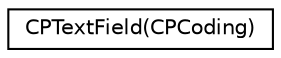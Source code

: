 digraph "Graphical Class Hierarchy"
{
  edge [fontname="Helvetica",fontsize="10",labelfontname="Helvetica",labelfontsize="10"];
  node [fontname="Helvetica",fontsize="10",shape=record];
  rankdir="LR";
  Node1 [label="CPTextField(CPCoding)",height=0.2,width=0.4,color="black", fillcolor="white", style="filled",URL="$category_c_p_text_field_07_c_p_coding_08.html"];
}
